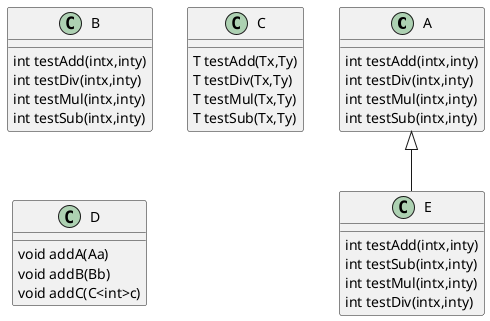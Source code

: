 @startuml
class A {
  int testAdd(intx,inty)
  int testDiv(intx,inty)
  int testMul(intx,inty)
  int testSub(intx,inty)
}
class B {
  int testAdd(intx,inty)
  int testDiv(intx,inty)
  int testMul(intx,inty)
  int testSub(intx,inty)
}
class C {
  T testAdd(Tx,Ty)
  T testDiv(Tx,Ty)
  T testMul(Tx,Ty)
  T testSub(Tx,Ty)
}
class E {
  int testAdd(intx,inty)
  int testSub(intx,inty)
  int testMul(intx,inty)
  int testDiv(intx,inty)
}
class D {
  void addA(Aa)
  void addB(Bb)
  void addC(C<int>c)
}
A <|-- E
@enduml